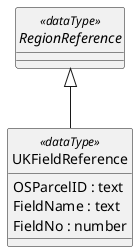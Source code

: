 @startuml
hide circle
abstract RegionReference <<dataType>>
class UKFieldReference <<dataType>> {
OSParcelID : text
FieldName : text
FieldNo : number
}
RegionReference <|-- UKFieldReference
@enduml